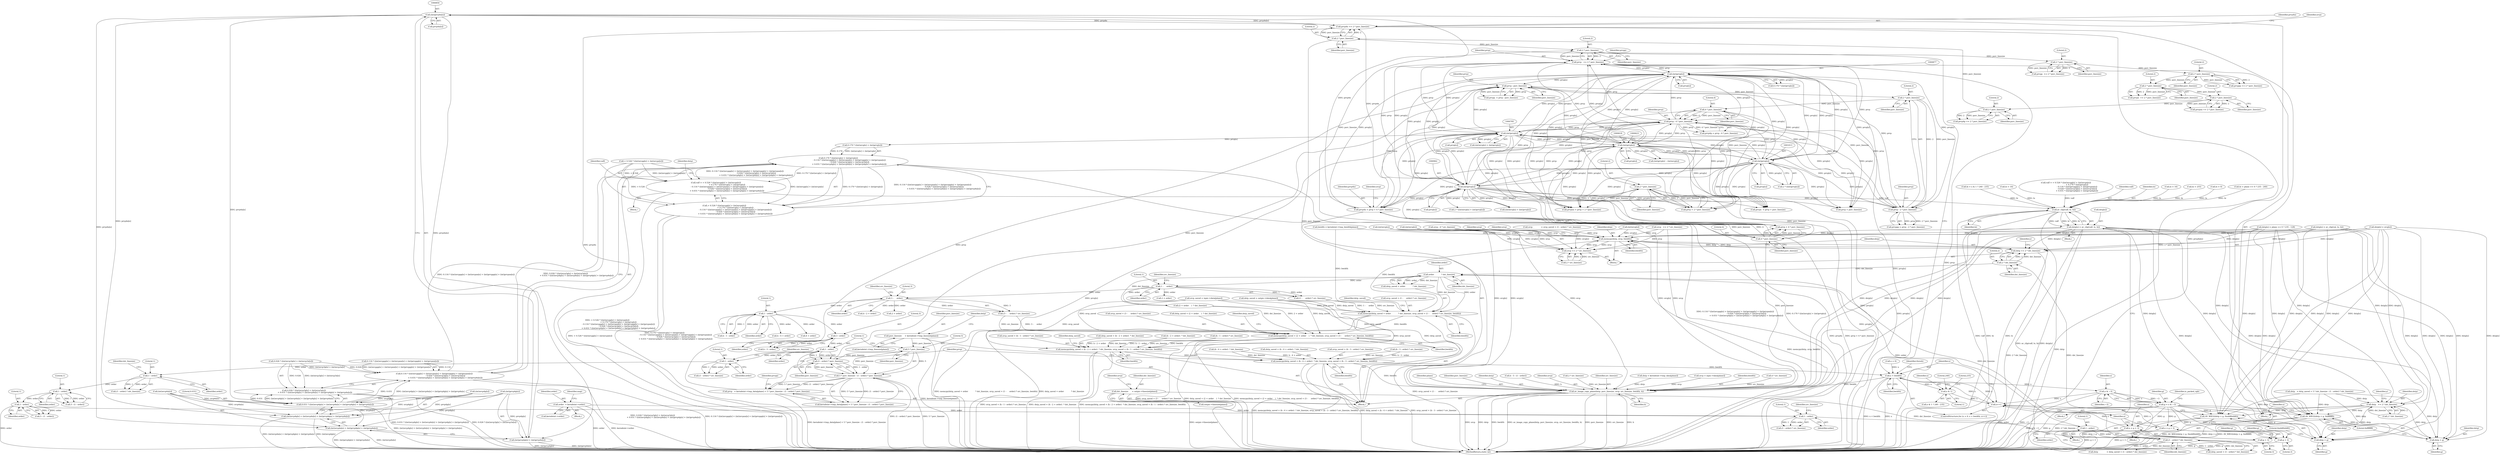 digraph "0_FFmpeg_e43a0a232dbf6d3c161823c2e07c52e76227a1bc_5@array" {
"1000849" [label="(Call,(int)prvp4n[x])"];
"1000488" [label="(Call,prvp4n = prvp + 4 * psrc_linesize)"];
"1000876" [label="(Call,(int)prvp[x])"];
"1001046" [label="(Call,prvp   += 2 * psrc_linesize)"];
"1001048" [label="(Call,2 * psrc_linesize)"];
"1001078" [label="(Call,2 * psrc_linesize)"];
"1001073" [label="(Call,2 * psrc_linesize)"];
"1001068" [label="(Call,2 * psrc_linesize)"];
"1001063" [label="(Call,2 * psrc_linesize)"];
"1001058" [label="(Call,2 * psrc_linesize)"];
"1001053" [label="(Call,2 * psrc_linesize)"];
"1000492" [label="(Call,4 * psrc_linesize)"];
"1000485" [label="(Call,2 * psrc_linesize)"];
"1000473" [label="(Call,4 * psrc_linesize)"];
"1000466" [label="(Call,2 * psrc_linesize)"];
"1000459" [label="(Call,prvp - psrc_linesize)"];
"1000784" [label="(Call,(int)prvp[x])"];
"1000617" [label="(Call,(int)prvp[x])"];
"1001012" [label="(Call,(int)prvp[x])"];
"1000961" [label="(Call,(int)prvp[x])"];
"1000471" [label="(Call,prvp - 4 * psrc_linesize)"];
"1000464" [label="(Call,prvp - 2 * psrc_linesize)"];
"1000440" [label="(Call,prvp   = kerndeint->tmp_data[plane] + 5 * psrc_linesize - (1 - order) * psrc_linesize)"];
"1000448" [label="(Call,5 * psrc_linesize - (1 - order) * psrc_linesize)"];
"1000449" [label="(Call,5 * psrc_linesize)"];
"1000304" [label="(Call,psrc_linesize     = kerndeint->tmp_linesize[plane])"];
"1000452" [label="(Call,(1 - order) * psrc_linesize)"];
"1000453" [label="(Call,1 - order)"];
"1000435" [label="(Call,3 - order)"];
"1000415" [label="(Call,1 - order)"];
"1000395" [label="(Call,3 -     order)"];
"1000379" [label="(Call,1 -     order)"];
"1000373" [label="(Call,order            * dst_linesize)"];
"1000341" [label="(Call,1 - order)"];
"1000332" [label="(Call,1 - order)"];
"1000186" [label="(Call,order  = kerndeint->order)"];
"1000587" [label="(Call,1 - order)"];
"1000578" [label="(Call,1 - order)"];
"1000569" [label="(Call,1 - order)"];
"1000504" [label="(Call,1 - order)"];
"1000367" [label="(Call,2 * dst_linesize)"];
"1000340" [label="(Call,(1 - order) * dst_linesize)"];
"1000320" [label="(Call,dst_linesize      = outpic->linesize[plane])"];
"1001076" [label="(Call,prvp4n += 2 * psrc_linesize)"];
"1000849" [label="(Call,(int)prvp4n[x])"];
"1000829" [label="(Call,0.031 * ((int)srcp4p[x] + (int)srcp4n[x] + (int)prvp4p[x] + (int)prvp4n[x]))"];
"1000789" [label="(Call,0.116 * ((int)srcppp[x] + (int)srcpnn[x] + (int)prvppp[x] + (int)prvpnn[x])\n                                    - 0.026 * ((int)srcp3p[x] + (int)srcp3n[x])\n                                    + 0.031 * ((int)srcp4p[x] + (int)srcp4n[x] + (int)prvp4p[x] + (int)prvp4n[x]))"];
"1000775" [label="(Call,0.170 * ((int)srcp[x] + (int)prvp[x])\n                                    - 0.116 * ((int)srcppp[x] + (int)srcpnn[x] + (int)prvppp[x] + (int)prvpnn[x])\n                                    - 0.026 * ((int)srcp3p[x] + (int)srcp3n[x])\n                                    + 0.031 * ((int)srcp4p[x] + (int)srcp4n[x] + (int)prvp4p[x] + (int)prvp4n[x]))"];
"1000758" [label="(Call,valf = + 0.526 * ((int)srcpp[x] + (int)srcpn[x])\n                                    + 0.170 * ((int)srcp[x] + (int)prvp[x])\n                                    - 0.116 * ((int)srcppp[x] + (int)srcpnn[x] + (int)prvppp[x] + (int)prvpnn[x])\n                                    - 0.026 * ((int)srcp3p[x] + (int)srcp3n[x])\n                                    + 0.031 * ((int)srcp4p[x] + (int)srcp4n[x] + (int)prvp4p[x] + (int)prvp4n[x]))"];
"1000926" [label="(Call,av_clip(valf, lo, hi))"];
"1000922" [label="(Call,dstp[x] = av_clip(valf, lo, hi))"];
"1000356" [label="(Call,memcpy(dstp, srcp, bwidth))"];
"1000360" [label="(Call,srcp += 2 * src_linesize)"];
"1000365" [label="(Call,dstp += 2 * dst_linesize)"];
"1000370" [label="(Call,memcpy(dstp_saved + order            * dst_linesize, srcp_saved + (1 -     order) * src_linesize, bwidth))"];
"1000384" [label="(Call,memcpy(dstp_saved + (2 + order    )  * dst_linesize, srcp_saved + (3 -     order) * src_linesize, bwidth))"];
"1000400" [label="(Call,memcpy(dstp_saved + (h - 2 + order)  * dst_linesize, srcp_saved + (h - 1 - order) * src_linesize, bwidth))"];
"1000420" [label="(Call,memcpy(dstp_saved + (h - 4 + order)  * dst_linesize, srcp_saved + (h - 3 - order) * src_linesize, bwidth))"];
"1000598" [label="(Call,x < bwidth)"];
"1000601" [label="(Call,x++)"];
"1000663" [label="(Call,x & ~3)"];
"1000661" [label="(Call,g = x & ~3)"];
"1000669" [label="(Call,AV_WB32(dstp + g, 0xffffffff))"];
"1000670" [label="(Call,dstp + g)"];
"1000674" [label="(Call,x = g + 3)"];
"1000676" [label="(Call,g + 3)"];
"1000687" [label="(Call,AV_WB32(dstp + g, 0xeb80eb80))"];
"1000688" [label="(Call,dstp + g)"];
"1000692" [label="(Call,x = g + 3)"];
"1000694" [label="(Call,g + 3)"];
"1000731" [label="(Call,x & 1)"];
"1001145" [label="(Call,av_image_copy_plane(dstp, psrc_linesize, srcp, src_linesize, bwidth, h))"];
"1001126" [label="(Call,dstp   += 2 * dst_linesize)"];
"1000760" [label="(Call,+ 0.526 * ((int)srcpp[x] + (int)srcpn[x])\n                                    + 0.170 * ((int)srcp[x] + (int)prvp[x])\n                                    - 0.116 * ((int)srcppp[x] + (int)srcpnn[x] + (int)prvppp[x] + (int)prvpnn[x])\n                                    - 0.026 * ((int)srcp3p[x] + (int)srcp3n[x])\n                                    + 0.031 * ((int)srcp4p[x] + (int)srcp4n[x] + (int)prvp4p[x] + (int)prvp4n[x]))"];
"1000815" [label="(Call,0.026 * ((int)srcp3p[x] + (int)srcp3n[x])\n                                    + 0.031 * ((int)srcp4p[x] + (int)srcp4n[x] + (int)prvp4p[x] + (int)prvp4n[x]))"];
"1000831" [label="(Call,(int)srcp4p[x] + (int)srcp4n[x] + (int)prvp4p[x] + (int)prvp4n[x])"];
"1000837" [label="(Call,(int)srcp4n[x] + (int)prvp4p[x] + (int)prvp4n[x])"];
"1000843" [label="(Call,(int)prvp4p[x] + (int)prvp4n[x])"];
"1000572" [label="(Identifier,dst_linesize)"];
"1001047" [label="(Identifier,prvp)"];
"1000714" [label="(Call,hi = 255)"];
"1000385" [label="(Call,dstp_saved + (2 + order    )  * dst_linesize)"];
"1001065" [label="(Identifier,psrc_linesize)"];
"1000467" [label="(Literal,2)"];
"1000717" [label="(Call,lo = 0)"];
"1000486" [label="(Literal,2)"];
"1000784" [label="(Call,(int)prvp[x])"];
"1000464" [label="(Call,prvp - 2 * psrc_linesize)"];
"1000462" [label="(Call,prvppp = prvp - 2 * psrc_linesize)"];
"1000741" [label="(Call,hi = plane == 0 ? 235 : 240)"];
"1001159" [label="(MethodReturn,static int)"];
"1000186" [label="(Call,order  = kerndeint->order)"];
"1000362" [label="(Call,2 * src_linesize)"];
"1000422" [label="(Identifier,dstp_saved)"];
"1000386" [label="(Identifier,dstp_saved)"];
"1000487" [label="(Identifier,psrc_linesize)"];
"1000381" [label="(Identifier,order)"];
"1000380" [label="(Literal,1)"];
"1000373" [label="(Call,order            * dst_linesize)"];
"1000661" [label="(Call,g = x & ~3)"];
"1000671" [label="(Identifier,dstp)"];
"1000696" [label="(Literal,3)"];
"1000505" [label="(Literal,1)"];
"1001138" [label="(Call,dstp = kerndeint->tmp_data[plane])"];
"1000695" [label="(Identifier,g)"];
"1000688" [label="(Call,dstp + g)"];
"1001073" [label="(Call,2 * psrc_linesize)"];
"1000468" [label="(Identifier,psrc_linesize)"];
"1000357" [label="(Identifier,dstp)"];
"1001064" [label="(Literal,2)"];
"1000494" [label="(Identifier,psrc_linesize)"];
"1000290" [label="(Call,srcp_saved = inpic->data[plane])"];
"1000591" [label="(Identifier,y)"];
"1001069" [label="(Literal,2)"];
"1000460" [label="(Identifier,prvp)"];
"1000441" [label="(Identifier,prvp)"];
"1000404" [label="(Call,h - 2 + order)"];
"1001074" [label="(Literal,2)"];
"1000664" [label="(Identifier,x)"];
"1000402" [label="(Identifier,dstp_saved)"];
"1000410" [label="(Call,srcp_saved + (h - 1 - order) * src_linesize)"];
"1000461" [label="(Identifier,psrc_linesize)"];
"1000344" [label="(Identifier,dst_linesize)"];
"1000843" [label="(Call,(int)prvp4p[x] + (int)prvp4n[x])"];
"1000678" [label="(Literal,3)"];
"1000690" [label="(Identifier,g)"];
"1000732" [label="(Identifier,x)"];
"1000304" [label="(Call,psrc_linesize     = kerndeint->tmp_linesize[plane])"];
"1001078" [label="(Call,2 * psrc_linesize)"];
"1000587" [label="(Call,1 - order)"];
"1000454" [label="(Literal,1)"];
"1000426" [label="(Call,4 + order)"];
"1000578" [label="(Call,1 - order)"];
"1000956" [label="(Call,(int)srcp[x])"];
"1000306" [label="(Call,kerndeint->tmp_linesize[plane])"];
"1000585" [label="(Call,5 - (1 - order))"];
"1000571" [label="(Identifier,order)"];
"1001063" [label="(Call,2 * psrc_linesize)"];
"1001068" [label="(Call,2 * psrc_linesize)"];
"1001012" [label="(Call,(int)prvp[x])"];
"1000313" [label="(Call,dstp_saved = outpic->data[plane])"];
"1000669" [label="(Call,AV_WB32(dstp + g, 0xffffffff))"];
"1000356" [label="(Call,memcpy(dstp, srcp, bwidth))"];
"1000395" [label="(Call,3 -     order)"];
"1000328" [label="(Identifier,srcp)"];
"1000675" [label="(Identifier,x)"];
"1000379" [label="(Call,1 -     order)"];
"1001046" [label="(Call,prvp   += 2 * psrc_linesize)"];
"1000456" [label="(Identifier,psrc_linesize)"];
"1000924" [label="(Identifier,dstp)"];
"1001014" [label="(Call,prvp[x])"];
"1000568" [label="(Call,(1 - order) * dst_linesize)"];
"1000922" [label="(Call,dstp[x] = av_clip(valf, lo, hi))"];
"1000734" [label="(Literal,240)"];
"1000503" [label="(Call,(1 - order) * src_linesize)"];
"1001131" [label="(Call,srcp = inpic->data[plane])"];
"1000758" [label="(Call,valf = + 0.526 * ((int)srcpp[x] + (int)srcpn[x])\n                                    + 0.170 * ((int)srcp[x] + (int)prvp[x])\n                                    - 0.116 * ((int)srcppp[x] + (int)srcpnn[x] + (int)prvppp[x] + (int)prvpnn[x])\n                                    - 0.026 * ((int)srcp3p[x] + (int)srcp3n[x])\n                                    + 0.031 * ((int)srcp4p[x] + (int)srcp4n[x] + (int)prvp4p[x] + (int)prvp4n[x]))"];
"1000321" [label="(Identifier,dst_linesize)"];
"1000923" [label="(Call,dstp[x])"];
"1000929" [label="(Identifier,hi)"];
"1000617" [label="(Call,(int)prvp[x])"];
"1000595" [label="(Call,x = 0)"];
"1000401" [label="(Call,dstp_saved + (h - 2 + order)  * dst_linesize)"];
"1000593" [label="(Block,)"];
"1000473" [label="(Call,4 * psrc_linesize)"];
"1000334" [label="(Identifier,order)"];
"1000335" [label="(Identifier,src_linesize)"];
"1000367" [label="(Call,2 * dst_linesize)"];
"1001081" [label="(Call,srcp   += 2 * src_linesize)"];
"1000398" [label="(Identifier,src_linesize)"];
"1000371" [label="(Call,dstp_saved + order            * dst_linesize)"];
"1000496" [label="(Identifier,srcp)"];
"1000483" [label="(Call,prvp + 2 * psrc_linesize)"];
"1000331" [label="(Call,(1 - order) * src_linesize)"];
"1000760" [label="(Call,+ 0.526 * ((int)srcpp[x] + (int)srcpn[x])\n                                    + 0.170 * ((int)srcp[x] + (int)prvp[x])\n                                    - 0.116 * ((int)srcppp[x] + (int)srcpnn[x] + (int)prvppp[x] + (int)prvpnn[x])\n                                    - 0.026 * ((int)srcp3p[x] + (int)srcp3n[x])\n                                    + 0.031 * ((int)srcp4p[x] + (int)srcp4n[x] + (int)prvp4p[x] + (int)prvp4n[x]))"];
"1000458" [label="(Identifier,prvpp)"];
"1001151" [label="(Identifier,h)"];
"1000837" [label="(Call,(int)srcp4n[x] + (int)prvp4p[x] + (int)prvp4n[x])"];
"1001060" [label="(Identifier,psrc_linesize)"];
"1000453" [label="(Call,1 - order)"];
"1000340" [label="(Call,(1 - order) * dst_linesize)"];
"1000120" [label="(Block,)"];
"1000432" [label="(Call,(h - 3 - order) * src_linesize)"];
"1000406" [label="(Call,2 + order)"];
"1000457" [label="(Call,prvpp  = prvp - psrc_linesize)"];
"1000672" [label="(Identifier,g)"];
"1000816" [label="(Call,0.026 * ((int)srcp3p[x] + (int)srcp3n[x]))"];
"1001052" [label="(Identifier,prvpp)"];
"1000492" [label="(Call,4 * psrc_linesize)"];
"1000876" [label="(Call,(int)prvp[x])"];
"1000264" [label="(Block,)"];
"1000488" [label="(Call,prvp4n = prvp + 4 * psrc_linesize)"];
"1001049" [label="(Literal,2)"];
"1000452" [label="(Call,(1 - order) * psrc_linesize)"];
"1000955" [label="(Call,(int)srcp[x] + (int)prvp[x])"];
"1000375" [label="(Identifier,dst_linesize)"];
"1000341" [label="(Call,1 - order)"];
"1001150" [label="(Identifier,bwidth)"];
"1000557" [label="(Call,4 * src_linesize)"];
"1000489" [label="(Identifier,prvp4n)"];
"1001076" [label="(Call,prvp4n += 2 * psrc_linesize)"];
"1000433" [label="(Call,h - 3 - order)"];
"1000588" [label="(Literal,1)"];
"1001051" [label="(Call,prvpp  += 2 * psrc_linesize)"];
"1000423" [label="(Call,(h - 4 + order)  * dst_linesize)"];
"1000451" [label="(Identifier,psrc_linesize)"];
"1001066" [label="(Call,prvpnn += 2 * psrc_linesize)"];
"1000400" [label="(Call,memcpy(dstp_saved + (h - 2 + order)  * dst_linesize, srcp_saved + (h - 1 - order) * src_linesize, bwidth))"];
"1001079" [label="(Literal,2)"];
"1000619" [label="(Call,prvp[x])"];
"1000383" [label="(Identifier,bwidth)"];
"1000365" [label="(Call,dstp += 2 * dst_linesize)"];
"1000786" [label="(Call,prvp[x])"];
"1000263" [label="(Identifier,plane)"];
"1000343" [label="(Identifier,order)"];
"1000778" [label="(Call,(int)srcp[x] + (int)prvp[x])"];
"1000361" [label="(Identifier,srcp)"];
"1000830" [label="(Literal,0.031)"];
"1000731" [label="(Call,x & 1)"];
"1000607" [label="(Identifier,thresh)"];
"1000670" [label="(Call,dstp + g)"];
"1000378" [label="(Call,(1 -     order) * src_linesize)"];
"1000728" [label="(Call,hi = x & 1 ? 240 : 235)"];
"1000926" [label="(Call,av_clip(valf, lo, hi))"];
"1000789" [label="(Call,0.116 * ((int)srcppp[x] + (int)srcpnn[x] + (int)prvppp[x] + (int)prvpnn[x])\n                                    - 0.026 * ((int)srcp3p[x] + (int)srcp3n[x])\n                                    + 0.031 * ((int)srcp4p[x] + (int)srcp4n[x] + (int)prvp4p[x] + (int)prvp4n[x]))"];
"1000849" [label="(Call,(int)prvp4n[x])"];
"1000677" [label="(Identifier,g)"];
"1000436" [label="(Literal,3)"];
"1000387" [label="(Call,(2 + order    )  * dst_linesize)"];
"1000779" [label="(Call,(int)srcp[x])"];
"1000370" [label="(Call,memcpy(dstp_saved + order            * dst_linesize, srcp_saved + (1 -     order) * src_linesize, bwidth))"];
"1001080" [label="(Identifier,psrc_linesize)"];
"1000874" [label="(Call,0.170 * ((int)prvp[x]))"];
"1000961" [label="(Call,(int)prvp[x])"];
"1000437" [label="(Identifier,order)"];
"1000490" [label="(Call,prvp + 4 * psrc_linesize)"];
"1000475" [label="(Identifier,psrc_linesize)"];
"1000281" [label="(Call,bwidth = kerndeint->tmp_bwidth[plane])"];
"1000749" [label="(Call,lo = 16)"];
"1000730" [label="(Call,x & 1 ? 240 : 235)"];
"1001147" [label="(Identifier,psrc_linesize)"];
"1000602" [label="(Identifier,x)"];
"1000622" [label="(Call,(int)srcp[x])"];
"1000366" [label="(Identifier,dstp)"];
"1000360" [label="(Call,srcp += 2 * src_linesize)"];
"1000448" [label="(Call,5 * psrc_linesize - (1 - order) * psrc_linesize)"];
"1000600" [label="(Identifier,bwidth)"];
"1000761" [label="(Call,+ 0.526 * ((int)srcpp[x] + (int)srcpn[x]))"];
"1000485" [label="(Call,2 * psrc_linesize)"];
"1000856" [label="(Call,valf = + 0.526 * ((int)srcpp[x] + (int)srcpn[x])\n                                    + 0.170 * ((int)prvp[x])\n                                    - 0.116 * ((int)prvppp[x] + (int)prvpnn[x])\n                                    - 0.026 * ((int)srcp3p[x] + (int)srcp3n[x])\n                                    + 0.031 * ((int)prvp4p[x] + (int)prvp4p[x]))"];
"1001050" [label="(Identifier,psrc_linesize)"];
"1000963" [label="(Call,prvp[x])"];
"1000305" [label="(Identifier,psrc_linesize)"];
"1000529" [label="(Call,srcp - 4 * src_linesize)"];
"1000733" [label="(Literal,1)"];
"1000474" [label="(Literal,4)"];
"1001055" [label="(Identifier,psrc_linesize)"];
"1000359" [label="(Identifier,bwidth)"];
"1001146" [label="(Identifier,dstp)"];
"1001058" [label="(Call,2 * psrc_linesize)"];
"1000829" [label="(Call,0.031 * ((int)srcp4p[x] + (int)srcp4n[x] + (int)prvp4p[x] + (int)prvp4n[x]))"];
"1000465" [label="(Identifier,prvp)"];
"1000449" [label="(Call,5 * psrc_linesize)"];
"1001075" [label="(Identifier,psrc_linesize)"];
"1000320" [label="(Call,dst_linesize      = outpic->linesize[plane])"];
"1000376" [label="(Call,srcp_saved + (1 -     order) * src_linesize)"];
"1000776" [label="(Call,0.170 * ((int)srcp[x] + (int)prvp[x]))"];
"1000560" [label="(Call,dstp   = dstp_saved + 5 * dst_linesize - (1 - order) * dst_linesize)"];
"1000699" [label="(Call,dstp[x] = plane == 0 ? 235 : 128)"];
"1000421" [label="(Call,dstp_saved + (h - 4 + order)  * dst_linesize)"];
"1000476" [label="(Call,prvpn  = prvp + psrc_linesize)"];
"1001128" [label="(Call,2 * dst_linesize)"];
"1001056" [label="(Call,prvppp += 2 * psrc_linesize)"];
"1000692" [label="(Call,x = g + 3)"];
"1001048" [label="(Call,2 * psrc_linesize)"];
"1001077" [label="(Identifier,prvp4n)"];
"1000665" [label="(Identifier,~3)"];
"1000338" [label="(Call,dstp_saved + (1 - order) * dst_linesize)"];
"1000507" [label="(Identifier,src_linesize)"];
"1000757" [label="(Block,)"];
"1000358" [label="(Identifier,srcp)"];
"1000368" [label="(Literal,2)"];
"1000689" [label="(Identifier,dstp)"];
"1001054" [label="(Literal,2)"];
"1000815" [label="(Call,0.026 * ((int)srcp3p[x] + (int)srcp3n[x])\n                                    + 0.031 * ((int)srcp4p[x] + (int)srcp4n[x] + (int)prvp4p[x] + (int)prvp4n[x]))"];
"1000420" [label="(Call,memcpy(dstp_saved + (h - 4 + order)  * dst_linesize, srcp_saved + (h - 3 - order) * src_linesize, bwidth))"];
"1000417" [label="(Identifier,order)"];
"1000583" [label="(Call,h - 5 - (1 - order))"];
"1000838" [label="(Call,(int)srcp4n[x])"];
"1000336" [label="(Call,dstp              = dstp_saved + (1 - order) * dst_linesize)"];
"1000394" [label="(Call,(3 -     order) * src_linesize)"];
"1000601" [label="(Call,x++)"];
"1000663" [label="(Call,x & ~3)"];
"1000662" [label="(Identifier,g)"];
"1000686" [label="(Block,)"];
"1000403" [label="(Call,(h - 2 + order)  * dst_linesize)"];
"1001053" [label="(Call,2 * psrc_linesize)"];
"1001148" [label="(Identifier,srcp)"];
"1000579" [label="(Literal,1)"];
"1000342" [label="(Literal,1)"];
"1000759" [label="(Identifier,valf)"];
"1000384" [label="(Call,memcpy(dstp_saved + (2 + order    )  * dst_linesize, srcp_saved + (3 -     order) * src_linesize, bwidth))"];
"1000569" [label="(Call,1 - order)"];
"1001061" [label="(Call,prvpn  += 2 * psrc_linesize)"];
"1000369" [label="(Identifier,dst_linesize)"];
"1000392" [label="(Call,srcp_saved + (3 -     order) * src_linesize)"];
"1000481" [label="(Call,prvpnn = prvp + 2 * psrc_linesize)"];
"1001126" [label="(Call,dstp   += 2 * dst_linesize)"];
"1000327" [label="(Call,srcp              = srcp_saved + (1 - order) * src_linesize)"];
"1000439" [label="(Identifier,bwidth)"];
"1000674" [label="(Call,x = g + 3)"];
"1000388" [label="(Call,2 + order)"];
"1000188" [label="(Call,kerndeint->order)"];
"1000382" [label="(Identifier,src_linesize)"];
"1000667" [label="(Identifier,is_packed_rgb)"];
"1000413" [label="(Call,h - 1 - order)"];
"1000691" [label="(Literal,0xeb80eb80)"];
"1000355" [label="(Block,)"];
"1000374" [label="(Identifier,order)"];
"1001059" [label="(Literal,2)"];
"1000693" [label="(Identifier,x)"];
"1000570" [label="(Literal,1)"];
"1000424" [label="(Call,h - 4 + order)"];
"1000576" [label="(Call,5 - (1 - order))"];
"1001127" [label="(Identifier,dstp)"];
"1000478" [label="(Call,prvp + psrc_linesize)"];
"1000416" [label="(Literal,1)"];
"1000332" [label="(Call,1 - order)"];
"1001071" [label="(Call,prvp4p += 2 * psrc_linesize)"];
"1000660" [label="(Block,)"];
"1000775" [label="(Call,0.170 * ((int)srcp[x] + (int)prvp[x])\n                                    - 0.116 * ((int)srcppp[x] + (int)srcpnn[x] + (int)prvppp[x] + (int)prvpnn[x])\n                                    - 0.026 * ((int)srcp3p[x] + (int)srcp3n[x])\n                                    + 0.031 * ((int)srcp4p[x] + (int)srcp4n[x] + (int)prvp4p[x] + (int)prvp4n[x]))"];
"1000851" [label="(Call,prvp4n[x])"];
"1000694" [label="(Call,g + 3)"];
"1000466" [label="(Call,2 * psrc_linesize)"];
"1000504" [label="(Call,1 - order)"];
"1000471" [label="(Call,prvp - 4 * psrc_linesize)"];
"1000353" [label="(Identifier,y)"];
"1000616" [label="(Call,(int)prvp[x]  - (int)srcp[x])"];
"1001029" [label="(Call,dstp[x] = av_clip(val, lo, hi))"];
"1000589" [label="(Identifier,order)"];
"1000754" [label="(Block,)"];
"1000599" [label="(Identifier,x)"];
"1001145" [label="(Call,av_image_copy_plane(dstp, psrc_linesize, srcp, src_linesize, bwidth, h))"];
"1000735" [label="(Literal,235)"];
"1000312" [label="(Identifier,dstp)"];
"1000419" [label="(Identifier,bwidth)"];
"1000953" [label="(Call,2 * ((int)srcp[x] + (int)prvp[x]))"];
"1000396" [label="(Literal,3)"];
"1000472" [label="(Identifier,prvp)"];
"1000878" [label="(Call,prvp[x])"];
"1001039" [label="(Call,dstp[x] = srcp[x])"];
"1000187" [label="(Identifier,order)"];
"1000927" [label="(Identifier,valf)"];
"1000506" [label="(Identifier,order)"];
"1001123" [label="(Call,2 * src_linesize)"];
"1000322" [label="(Call,outpic->linesize[plane])"];
"1000397" [label="(Identifier,order)"];
"1000580" [label="(Identifier,order)"];
"1000790" [label="(Call,0.116 * ((int)srcppp[x] + (int)srcpnn[x] + (int)prvppp[x] + (int)prvpnn[x]))"];
"1000676" [label="(Call,g + 3)"];
"1000831" [label="(Call,(int)srcp4p[x] + (int)srcp4n[x] + (int)prvp4p[x] + (int)prvp4n[x])"];
"1000493" [label="(Literal,4)"];
"1001082" [label="(Identifier,srcp)"];
"1000399" [label="(Identifier,bwidth)"];
"1000450" [label="(Literal,5)"];
"1000430" [label="(Call,srcp_saved + (h - 3 - order) * src_linesize)"];
"1000928" [label="(Identifier,lo)"];
"1000598" [label="(Call,x < bwidth)"];
"1000412" [label="(Call,(h - 1 - order) * src_linesize)"];
"1000440" [label="(Call,prvp   = kerndeint->tmp_data[plane] + 5 * psrc_linesize - (1 - order) * psrc_linesize)"];
"1001010" [label="(Call,2 * ((int)prvp[x]))"];
"1000469" [label="(Call,prvp4p = prvp - 4 * psrc_linesize)"];
"1000455" [label="(Identifier,order)"];
"1000333" [label="(Literal,1)"];
"1000832" [label="(Call,(int)srcp4p[x])"];
"1000736" [label="(Call,lo = 16)"];
"1000459" [label="(Call,prvp - psrc_linesize)"];
"1000415" [label="(Call,1 - order)"];
"1000442" [label="(Call,kerndeint->tmp_data[plane] + 5 * psrc_linesize - (1 - order) * psrc_linesize)"];
"1000844" [label="(Call,(int)prvp4p[x])"];
"1000668" [label="(Block,)"];
"1000193" [label="(Identifier,map)"];
"1000673" [label="(Literal,0xffffffff)"];
"1000435" [label="(Call,3 - order)"];
"1001070" [label="(Identifier,psrc_linesize)"];
"1001149" [label="(Identifier,src_linesize)"];
"1000687" [label="(Call,AV_WB32(dstp + g, 0xeb80eb80))"];
"1000594" [label="(ControlStructure,for (x = 0; x < bwidth; x++))"];
"1000849" -> "1000843"  [label="AST: "];
"1000849" -> "1000851"  [label="CFG: "];
"1000850" -> "1000849"  [label="AST: "];
"1000851" -> "1000849"  [label="AST: "];
"1000843" -> "1000849"  [label="CFG: "];
"1000849" -> "1001159"  [label="DDG: prvp4n[x]"];
"1000849" -> "1000829"  [label="DDG: prvp4n[x]"];
"1000849" -> "1000831"  [label="DDG: prvp4n[x]"];
"1000849" -> "1000837"  [label="DDG: prvp4n[x]"];
"1000849" -> "1000843"  [label="DDG: prvp4n[x]"];
"1000488" -> "1000849"  [label="DDG: prvp4n"];
"1001076" -> "1000849"  [label="DDG: prvp4n"];
"1000849" -> "1001076"  [label="DDG: prvp4n[x]"];
"1000488" -> "1000264"  [label="AST: "];
"1000488" -> "1000490"  [label="CFG: "];
"1000489" -> "1000488"  [label="AST: "];
"1000490" -> "1000488"  [label="AST: "];
"1000496" -> "1000488"  [label="CFG: "];
"1000488" -> "1001159"  [label="DDG: prvp4n"];
"1000488" -> "1001159"  [label="DDG: prvp + 4 * psrc_linesize"];
"1000876" -> "1000488"  [label="DDG: prvp[x]"];
"1000784" -> "1000488"  [label="DDG: prvp[x]"];
"1000617" -> "1000488"  [label="DDG: prvp[x]"];
"1001012" -> "1000488"  [label="DDG: prvp[x]"];
"1000961" -> "1000488"  [label="DDG: prvp[x]"];
"1000471" -> "1000488"  [label="DDG: prvp"];
"1000492" -> "1000488"  [label="DDG: 4"];
"1000492" -> "1000488"  [label="DDG: psrc_linesize"];
"1000488" -> "1001076"  [label="DDG: prvp4n"];
"1000876" -> "1000874"  [label="AST: "];
"1000876" -> "1000878"  [label="CFG: "];
"1000877" -> "1000876"  [label="AST: "];
"1000878" -> "1000876"  [label="AST: "];
"1000874" -> "1000876"  [label="CFG: "];
"1000876" -> "1001159"  [label="DDG: prvp[x]"];
"1000876" -> "1000459"  [label="DDG: prvp[x]"];
"1000876" -> "1000464"  [label="DDG: prvp[x]"];
"1000876" -> "1000471"  [label="DDG: prvp[x]"];
"1000876" -> "1000476"  [label="DDG: prvp[x]"];
"1000876" -> "1000478"  [label="DDG: prvp[x]"];
"1000876" -> "1000481"  [label="DDG: prvp[x]"];
"1000876" -> "1000483"  [label="DDG: prvp[x]"];
"1000876" -> "1000490"  [label="DDG: prvp[x]"];
"1000876" -> "1000617"  [label="DDG: prvp[x]"];
"1000876" -> "1000784"  [label="DDG: prvp[x]"];
"1000876" -> "1000874"  [label="DDG: prvp[x]"];
"1001046" -> "1000876"  [label="DDG: prvp"];
"1000784" -> "1000876"  [label="DDG: prvp[x]"];
"1000617" -> "1000876"  [label="DDG: prvp[x]"];
"1001012" -> "1000876"  [label="DDG: prvp[x]"];
"1000961" -> "1000876"  [label="DDG: prvp[x]"];
"1000471" -> "1000876"  [label="DDG: prvp"];
"1000876" -> "1000961"  [label="DDG: prvp[x]"];
"1000876" -> "1001012"  [label="DDG: prvp[x]"];
"1000876" -> "1001046"  [label="DDG: prvp[x]"];
"1001046" -> "1000593"  [label="AST: "];
"1001046" -> "1001048"  [label="CFG: "];
"1001047" -> "1001046"  [label="AST: "];
"1001048" -> "1001046"  [label="AST: "];
"1001052" -> "1001046"  [label="CFG: "];
"1001046" -> "1001159"  [label="DDG: prvp"];
"1001046" -> "1000617"  [label="DDG: prvp"];
"1001046" -> "1000784"  [label="DDG: prvp"];
"1001046" -> "1000961"  [label="DDG: prvp"];
"1001046" -> "1001012"  [label="DDG: prvp"];
"1001048" -> "1001046"  [label="DDG: 2"];
"1001048" -> "1001046"  [label="DDG: psrc_linesize"];
"1000784" -> "1001046"  [label="DDG: prvp[x]"];
"1000617" -> "1001046"  [label="DDG: prvp[x]"];
"1001012" -> "1001046"  [label="DDG: prvp[x]"];
"1000961" -> "1001046"  [label="DDG: prvp[x]"];
"1000471" -> "1001046"  [label="DDG: prvp"];
"1001048" -> "1001050"  [label="CFG: "];
"1001049" -> "1001048"  [label="AST: "];
"1001050" -> "1001048"  [label="AST: "];
"1001078" -> "1001048"  [label="DDG: psrc_linesize"];
"1000492" -> "1001048"  [label="DDG: psrc_linesize"];
"1001048" -> "1001053"  [label="DDG: psrc_linesize"];
"1001078" -> "1001076"  [label="AST: "];
"1001078" -> "1001080"  [label="CFG: "];
"1001079" -> "1001078"  [label="AST: "];
"1001080" -> "1001078"  [label="AST: "];
"1001076" -> "1001078"  [label="CFG: "];
"1001078" -> "1001076"  [label="DDG: 2"];
"1001078" -> "1001076"  [label="DDG: psrc_linesize"];
"1001073" -> "1001078"  [label="DDG: psrc_linesize"];
"1001078" -> "1001145"  [label="DDG: psrc_linesize"];
"1001073" -> "1001071"  [label="AST: "];
"1001073" -> "1001075"  [label="CFG: "];
"1001074" -> "1001073"  [label="AST: "];
"1001075" -> "1001073"  [label="AST: "];
"1001071" -> "1001073"  [label="CFG: "];
"1001073" -> "1001071"  [label="DDG: 2"];
"1001073" -> "1001071"  [label="DDG: psrc_linesize"];
"1001068" -> "1001073"  [label="DDG: psrc_linesize"];
"1001068" -> "1001066"  [label="AST: "];
"1001068" -> "1001070"  [label="CFG: "];
"1001069" -> "1001068"  [label="AST: "];
"1001070" -> "1001068"  [label="AST: "];
"1001066" -> "1001068"  [label="CFG: "];
"1001068" -> "1001066"  [label="DDG: 2"];
"1001068" -> "1001066"  [label="DDG: psrc_linesize"];
"1001063" -> "1001068"  [label="DDG: psrc_linesize"];
"1001063" -> "1001061"  [label="AST: "];
"1001063" -> "1001065"  [label="CFG: "];
"1001064" -> "1001063"  [label="AST: "];
"1001065" -> "1001063"  [label="AST: "];
"1001061" -> "1001063"  [label="CFG: "];
"1001063" -> "1001061"  [label="DDG: 2"];
"1001063" -> "1001061"  [label="DDG: psrc_linesize"];
"1001058" -> "1001063"  [label="DDG: psrc_linesize"];
"1001058" -> "1001056"  [label="AST: "];
"1001058" -> "1001060"  [label="CFG: "];
"1001059" -> "1001058"  [label="AST: "];
"1001060" -> "1001058"  [label="AST: "];
"1001056" -> "1001058"  [label="CFG: "];
"1001058" -> "1001056"  [label="DDG: 2"];
"1001058" -> "1001056"  [label="DDG: psrc_linesize"];
"1001053" -> "1001058"  [label="DDG: psrc_linesize"];
"1001053" -> "1001051"  [label="AST: "];
"1001053" -> "1001055"  [label="CFG: "];
"1001054" -> "1001053"  [label="AST: "];
"1001055" -> "1001053"  [label="AST: "];
"1001051" -> "1001053"  [label="CFG: "];
"1001053" -> "1001051"  [label="DDG: 2"];
"1001053" -> "1001051"  [label="DDG: psrc_linesize"];
"1000492" -> "1000490"  [label="AST: "];
"1000492" -> "1000494"  [label="CFG: "];
"1000493" -> "1000492"  [label="AST: "];
"1000494" -> "1000492"  [label="AST: "];
"1000490" -> "1000492"  [label="CFG: "];
"1000492" -> "1000490"  [label="DDG: 4"];
"1000492" -> "1000490"  [label="DDG: psrc_linesize"];
"1000485" -> "1000492"  [label="DDG: psrc_linesize"];
"1000492" -> "1001145"  [label="DDG: psrc_linesize"];
"1000485" -> "1000483"  [label="AST: "];
"1000485" -> "1000487"  [label="CFG: "];
"1000486" -> "1000485"  [label="AST: "];
"1000487" -> "1000485"  [label="AST: "];
"1000483" -> "1000485"  [label="CFG: "];
"1000485" -> "1000481"  [label="DDG: 2"];
"1000485" -> "1000481"  [label="DDG: psrc_linesize"];
"1000485" -> "1000483"  [label="DDG: 2"];
"1000485" -> "1000483"  [label="DDG: psrc_linesize"];
"1000473" -> "1000485"  [label="DDG: psrc_linesize"];
"1000473" -> "1000471"  [label="AST: "];
"1000473" -> "1000475"  [label="CFG: "];
"1000474" -> "1000473"  [label="AST: "];
"1000475" -> "1000473"  [label="AST: "];
"1000471" -> "1000473"  [label="CFG: "];
"1000473" -> "1000471"  [label="DDG: 4"];
"1000473" -> "1000471"  [label="DDG: psrc_linesize"];
"1000466" -> "1000473"  [label="DDG: psrc_linesize"];
"1000473" -> "1000476"  [label="DDG: psrc_linesize"];
"1000473" -> "1000478"  [label="DDG: psrc_linesize"];
"1000466" -> "1000464"  [label="AST: "];
"1000466" -> "1000468"  [label="CFG: "];
"1000467" -> "1000466"  [label="AST: "];
"1000468" -> "1000466"  [label="AST: "];
"1000464" -> "1000466"  [label="CFG: "];
"1000466" -> "1000464"  [label="DDG: 2"];
"1000466" -> "1000464"  [label="DDG: psrc_linesize"];
"1000459" -> "1000466"  [label="DDG: psrc_linesize"];
"1000459" -> "1000457"  [label="AST: "];
"1000459" -> "1000461"  [label="CFG: "];
"1000460" -> "1000459"  [label="AST: "];
"1000461" -> "1000459"  [label="AST: "];
"1000457" -> "1000459"  [label="CFG: "];
"1000459" -> "1000457"  [label="DDG: prvp"];
"1000459" -> "1000457"  [label="DDG: psrc_linesize"];
"1000784" -> "1000459"  [label="DDG: prvp[x]"];
"1000617" -> "1000459"  [label="DDG: prvp[x]"];
"1001012" -> "1000459"  [label="DDG: prvp[x]"];
"1000440" -> "1000459"  [label="DDG: prvp"];
"1000961" -> "1000459"  [label="DDG: prvp[x]"];
"1000452" -> "1000459"  [label="DDG: psrc_linesize"];
"1000459" -> "1000464"  [label="DDG: prvp"];
"1000784" -> "1000778"  [label="AST: "];
"1000784" -> "1000786"  [label="CFG: "];
"1000785" -> "1000784"  [label="AST: "];
"1000786" -> "1000784"  [label="AST: "];
"1000778" -> "1000784"  [label="CFG: "];
"1000784" -> "1001159"  [label="DDG: prvp[x]"];
"1000784" -> "1000464"  [label="DDG: prvp[x]"];
"1000784" -> "1000471"  [label="DDG: prvp[x]"];
"1000784" -> "1000476"  [label="DDG: prvp[x]"];
"1000784" -> "1000478"  [label="DDG: prvp[x]"];
"1000784" -> "1000481"  [label="DDG: prvp[x]"];
"1000784" -> "1000483"  [label="DDG: prvp[x]"];
"1000784" -> "1000490"  [label="DDG: prvp[x]"];
"1000784" -> "1000617"  [label="DDG: prvp[x]"];
"1000784" -> "1000776"  [label="DDG: prvp[x]"];
"1000784" -> "1000778"  [label="DDG: prvp[x]"];
"1000617" -> "1000784"  [label="DDG: prvp[x]"];
"1001012" -> "1000784"  [label="DDG: prvp[x]"];
"1000961" -> "1000784"  [label="DDG: prvp[x]"];
"1000471" -> "1000784"  [label="DDG: prvp"];
"1000784" -> "1000961"  [label="DDG: prvp[x]"];
"1000784" -> "1001012"  [label="DDG: prvp[x]"];
"1000617" -> "1000616"  [label="AST: "];
"1000617" -> "1000619"  [label="CFG: "];
"1000618" -> "1000617"  [label="AST: "];
"1000619" -> "1000617"  [label="AST: "];
"1000623" -> "1000617"  [label="CFG: "];
"1000617" -> "1001159"  [label="DDG: prvp[x]"];
"1000617" -> "1000464"  [label="DDG: prvp[x]"];
"1000617" -> "1000471"  [label="DDG: prvp[x]"];
"1000617" -> "1000476"  [label="DDG: prvp[x]"];
"1000617" -> "1000478"  [label="DDG: prvp[x]"];
"1000617" -> "1000481"  [label="DDG: prvp[x]"];
"1000617" -> "1000483"  [label="DDG: prvp[x]"];
"1000617" -> "1000490"  [label="DDG: prvp[x]"];
"1000617" -> "1000616"  [label="DDG: prvp[x]"];
"1001012" -> "1000617"  [label="DDG: prvp[x]"];
"1000961" -> "1000617"  [label="DDG: prvp[x]"];
"1000471" -> "1000617"  [label="DDG: prvp"];
"1000617" -> "1000961"  [label="DDG: prvp[x]"];
"1000617" -> "1001012"  [label="DDG: prvp[x]"];
"1001012" -> "1001010"  [label="AST: "];
"1001012" -> "1001014"  [label="CFG: "];
"1001013" -> "1001012"  [label="AST: "];
"1001014" -> "1001012"  [label="AST: "];
"1001010" -> "1001012"  [label="CFG: "];
"1001012" -> "1001159"  [label="DDG: prvp[x]"];
"1001012" -> "1000464"  [label="DDG: prvp[x]"];
"1001012" -> "1000471"  [label="DDG: prvp[x]"];
"1001012" -> "1000476"  [label="DDG: prvp[x]"];
"1001012" -> "1000478"  [label="DDG: prvp[x]"];
"1001012" -> "1000481"  [label="DDG: prvp[x]"];
"1001012" -> "1000483"  [label="DDG: prvp[x]"];
"1001012" -> "1000490"  [label="DDG: prvp[x]"];
"1001012" -> "1000961"  [label="DDG: prvp[x]"];
"1001012" -> "1001010"  [label="DDG: prvp[x]"];
"1000961" -> "1001012"  [label="DDG: prvp[x]"];
"1000471" -> "1001012"  [label="DDG: prvp"];
"1000961" -> "1000955"  [label="AST: "];
"1000961" -> "1000963"  [label="CFG: "];
"1000962" -> "1000961"  [label="AST: "];
"1000963" -> "1000961"  [label="AST: "];
"1000955" -> "1000961"  [label="CFG: "];
"1000961" -> "1001159"  [label="DDG: prvp[x]"];
"1000961" -> "1000464"  [label="DDG: prvp[x]"];
"1000961" -> "1000471"  [label="DDG: prvp[x]"];
"1000961" -> "1000476"  [label="DDG: prvp[x]"];
"1000961" -> "1000478"  [label="DDG: prvp[x]"];
"1000961" -> "1000481"  [label="DDG: prvp[x]"];
"1000961" -> "1000483"  [label="DDG: prvp[x]"];
"1000961" -> "1000490"  [label="DDG: prvp[x]"];
"1000961" -> "1000953"  [label="DDG: prvp[x]"];
"1000961" -> "1000955"  [label="DDG: prvp[x]"];
"1000471" -> "1000961"  [label="DDG: prvp"];
"1000471" -> "1000469"  [label="AST: "];
"1000472" -> "1000471"  [label="AST: "];
"1000469" -> "1000471"  [label="CFG: "];
"1000471" -> "1000469"  [label="DDG: prvp"];
"1000471" -> "1000469"  [label="DDG: 4 * psrc_linesize"];
"1000464" -> "1000471"  [label="DDG: prvp"];
"1000471" -> "1000476"  [label="DDG: prvp"];
"1000471" -> "1000478"  [label="DDG: prvp"];
"1000471" -> "1000481"  [label="DDG: prvp"];
"1000471" -> "1000483"  [label="DDG: prvp"];
"1000471" -> "1000490"  [label="DDG: prvp"];
"1000464" -> "1000462"  [label="AST: "];
"1000465" -> "1000464"  [label="AST: "];
"1000462" -> "1000464"  [label="CFG: "];
"1000464" -> "1000462"  [label="DDG: prvp"];
"1000464" -> "1000462"  [label="DDG: 2 * psrc_linesize"];
"1000440" -> "1000264"  [label="AST: "];
"1000440" -> "1000442"  [label="CFG: "];
"1000441" -> "1000440"  [label="AST: "];
"1000442" -> "1000440"  [label="AST: "];
"1000458" -> "1000440"  [label="CFG: "];
"1000440" -> "1001159"  [label="DDG: kerndeint->tmp_data[plane] + 5 * psrc_linesize - (1 - order) * psrc_linesize"];
"1000448" -> "1000440"  [label="DDG: 5 * psrc_linesize"];
"1000448" -> "1000440"  [label="DDG: (1 - order) * psrc_linesize"];
"1000448" -> "1000442"  [label="AST: "];
"1000448" -> "1000452"  [label="CFG: "];
"1000449" -> "1000448"  [label="AST: "];
"1000452" -> "1000448"  [label="AST: "];
"1000442" -> "1000448"  [label="CFG: "];
"1000448" -> "1001159"  [label="DDG: (1 - order) * psrc_linesize"];
"1000448" -> "1001159"  [label="DDG: 5 * psrc_linesize"];
"1000448" -> "1000442"  [label="DDG: 5 * psrc_linesize"];
"1000448" -> "1000442"  [label="DDG: (1 - order) * psrc_linesize"];
"1000449" -> "1000448"  [label="DDG: 5"];
"1000449" -> "1000448"  [label="DDG: psrc_linesize"];
"1000452" -> "1000448"  [label="DDG: 1 - order"];
"1000452" -> "1000448"  [label="DDG: psrc_linesize"];
"1000449" -> "1000451"  [label="CFG: "];
"1000450" -> "1000449"  [label="AST: "];
"1000451" -> "1000449"  [label="AST: "];
"1000454" -> "1000449"  [label="CFG: "];
"1000304" -> "1000449"  [label="DDG: psrc_linesize"];
"1000449" -> "1000452"  [label="DDG: psrc_linesize"];
"1000304" -> "1000264"  [label="AST: "];
"1000304" -> "1000306"  [label="CFG: "];
"1000305" -> "1000304"  [label="AST: "];
"1000306" -> "1000304"  [label="AST: "];
"1000312" -> "1000304"  [label="CFG: "];
"1000304" -> "1001159"  [label="DDG: kerndeint->tmp_linesize[plane]"];
"1000452" -> "1000456"  [label="CFG: "];
"1000453" -> "1000452"  [label="AST: "];
"1000456" -> "1000452"  [label="AST: "];
"1000453" -> "1000452"  [label="DDG: 1"];
"1000453" -> "1000452"  [label="DDG: order"];
"1000453" -> "1000455"  [label="CFG: "];
"1000454" -> "1000453"  [label="AST: "];
"1000455" -> "1000453"  [label="AST: "];
"1000456" -> "1000453"  [label="CFG: "];
"1000435" -> "1000453"  [label="DDG: order"];
"1000453" -> "1000504"  [label="DDG: order"];
"1000435" -> "1000433"  [label="AST: "];
"1000435" -> "1000437"  [label="CFG: "];
"1000436" -> "1000435"  [label="AST: "];
"1000437" -> "1000435"  [label="AST: "];
"1000433" -> "1000435"  [label="CFG: "];
"1000435" -> "1000433"  [label="DDG: 3"];
"1000435" -> "1000433"  [label="DDG: order"];
"1000415" -> "1000435"  [label="DDG: order"];
"1000415" -> "1000413"  [label="AST: "];
"1000415" -> "1000417"  [label="CFG: "];
"1000416" -> "1000415"  [label="AST: "];
"1000417" -> "1000415"  [label="AST: "];
"1000413" -> "1000415"  [label="CFG: "];
"1000415" -> "1000413"  [label="DDG: 1"];
"1000415" -> "1000413"  [label="DDG: order"];
"1000395" -> "1000415"  [label="DDG: order"];
"1000415" -> "1000424"  [label="DDG: order"];
"1000415" -> "1000426"  [label="DDG: order"];
"1000395" -> "1000394"  [label="AST: "];
"1000395" -> "1000397"  [label="CFG: "];
"1000396" -> "1000395"  [label="AST: "];
"1000397" -> "1000395"  [label="AST: "];
"1000398" -> "1000395"  [label="CFG: "];
"1000395" -> "1000394"  [label="DDG: 3"];
"1000395" -> "1000394"  [label="DDG: order"];
"1000379" -> "1000395"  [label="DDG: order"];
"1000395" -> "1000404"  [label="DDG: order"];
"1000395" -> "1000406"  [label="DDG: order"];
"1000379" -> "1000378"  [label="AST: "];
"1000379" -> "1000381"  [label="CFG: "];
"1000380" -> "1000379"  [label="AST: "];
"1000381" -> "1000379"  [label="AST: "];
"1000382" -> "1000379"  [label="CFG: "];
"1000379" -> "1000378"  [label="DDG: 1"];
"1000379" -> "1000378"  [label="DDG: order"];
"1000373" -> "1000379"  [label="DDG: order"];
"1000379" -> "1000387"  [label="DDG: order"];
"1000379" -> "1000388"  [label="DDG: order"];
"1000373" -> "1000371"  [label="AST: "];
"1000373" -> "1000375"  [label="CFG: "];
"1000374" -> "1000373"  [label="AST: "];
"1000375" -> "1000373"  [label="AST: "];
"1000371" -> "1000373"  [label="CFG: "];
"1000373" -> "1000370"  [label="DDG: order"];
"1000373" -> "1000370"  [label="DDG: dst_linesize"];
"1000373" -> "1000371"  [label="DDG: order"];
"1000373" -> "1000371"  [label="DDG: dst_linesize"];
"1000341" -> "1000373"  [label="DDG: order"];
"1000367" -> "1000373"  [label="DDG: dst_linesize"];
"1000340" -> "1000373"  [label="DDG: dst_linesize"];
"1000373" -> "1000387"  [label="DDG: dst_linesize"];
"1000341" -> "1000340"  [label="AST: "];
"1000341" -> "1000343"  [label="CFG: "];
"1000342" -> "1000341"  [label="AST: "];
"1000343" -> "1000341"  [label="AST: "];
"1000344" -> "1000341"  [label="CFG: "];
"1000341" -> "1000340"  [label="DDG: 1"];
"1000341" -> "1000340"  [label="DDG: order"];
"1000332" -> "1000341"  [label="DDG: order"];
"1000332" -> "1000331"  [label="AST: "];
"1000332" -> "1000334"  [label="CFG: "];
"1000333" -> "1000332"  [label="AST: "];
"1000334" -> "1000332"  [label="AST: "];
"1000335" -> "1000332"  [label="CFG: "];
"1000332" -> "1000331"  [label="DDG: 1"];
"1000332" -> "1000331"  [label="DDG: order"];
"1000186" -> "1000332"  [label="DDG: order"];
"1000587" -> "1000332"  [label="DDG: order"];
"1000186" -> "1000120"  [label="AST: "];
"1000186" -> "1000188"  [label="CFG: "];
"1000187" -> "1000186"  [label="AST: "];
"1000188" -> "1000186"  [label="AST: "];
"1000193" -> "1000186"  [label="CFG: "];
"1000186" -> "1001159"  [label="DDG: kerndeint->order"];
"1000186" -> "1001159"  [label="DDG: order"];
"1000587" -> "1000585"  [label="AST: "];
"1000587" -> "1000589"  [label="CFG: "];
"1000588" -> "1000587"  [label="AST: "];
"1000589" -> "1000587"  [label="AST: "];
"1000585" -> "1000587"  [label="CFG: "];
"1000587" -> "1001159"  [label="DDG: order"];
"1000587" -> "1000585"  [label="DDG: 1"];
"1000587" -> "1000585"  [label="DDG: order"];
"1000578" -> "1000587"  [label="DDG: order"];
"1000578" -> "1000576"  [label="AST: "];
"1000578" -> "1000580"  [label="CFG: "];
"1000579" -> "1000578"  [label="AST: "];
"1000580" -> "1000578"  [label="AST: "];
"1000576" -> "1000578"  [label="CFG: "];
"1000578" -> "1000576"  [label="DDG: 1"];
"1000578" -> "1000576"  [label="DDG: order"];
"1000569" -> "1000578"  [label="DDG: order"];
"1000569" -> "1000568"  [label="AST: "];
"1000569" -> "1000571"  [label="CFG: "];
"1000570" -> "1000569"  [label="AST: "];
"1000571" -> "1000569"  [label="AST: "];
"1000572" -> "1000569"  [label="CFG: "];
"1000569" -> "1000568"  [label="DDG: 1"];
"1000569" -> "1000568"  [label="DDG: order"];
"1000504" -> "1000569"  [label="DDG: order"];
"1000504" -> "1000503"  [label="AST: "];
"1000504" -> "1000506"  [label="CFG: "];
"1000505" -> "1000504"  [label="AST: "];
"1000506" -> "1000504"  [label="AST: "];
"1000507" -> "1000504"  [label="CFG: "];
"1000504" -> "1000503"  [label="DDG: 1"];
"1000504" -> "1000503"  [label="DDG: order"];
"1000367" -> "1000365"  [label="AST: "];
"1000367" -> "1000369"  [label="CFG: "];
"1000368" -> "1000367"  [label="AST: "];
"1000369" -> "1000367"  [label="AST: "];
"1000365" -> "1000367"  [label="CFG: "];
"1000367" -> "1000365"  [label="DDG: 2"];
"1000367" -> "1000365"  [label="DDG: dst_linesize"];
"1000340" -> "1000367"  [label="DDG: dst_linesize"];
"1000340" -> "1000338"  [label="AST: "];
"1000340" -> "1000344"  [label="CFG: "];
"1000344" -> "1000340"  [label="AST: "];
"1000338" -> "1000340"  [label="CFG: "];
"1000340" -> "1000336"  [label="DDG: 1 - order"];
"1000340" -> "1000336"  [label="DDG: dst_linesize"];
"1000340" -> "1000338"  [label="DDG: 1 - order"];
"1000340" -> "1000338"  [label="DDG: dst_linesize"];
"1000320" -> "1000340"  [label="DDG: dst_linesize"];
"1000320" -> "1000264"  [label="AST: "];
"1000320" -> "1000322"  [label="CFG: "];
"1000321" -> "1000320"  [label="AST: "];
"1000322" -> "1000320"  [label="AST: "];
"1000328" -> "1000320"  [label="CFG: "];
"1000320" -> "1001159"  [label="DDG: outpic->linesize[plane]"];
"1001076" -> "1000593"  [label="AST: "];
"1001077" -> "1001076"  [label="AST: "];
"1001082" -> "1001076"  [label="CFG: "];
"1001076" -> "1001159"  [label="DDG: 2 * psrc_linesize"];
"1001076" -> "1001159"  [label="DDG: prvp4n"];
"1000829" -> "1000815"  [label="AST: "];
"1000829" -> "1000831"  [label="CFG: "];
"1000830" -> "1000829"  [label="AST: "];
"1000831" -> "1000829"  [label="AST: "];
"1000815" -> "1000829"  [label="CFG: "];
"1000829" -> "1001159"  [label="DDG: (int)srcp4p[x] + (int)srcp4n[x] + (int)prvp4p[x] + (int)prvp4n[x]"];
"1000829" -> "1000789"  [label="DDG: 0.031"];
"1000829" -> "1000789"  [label="DDG: (int)srcp4p[x] + (int)srcp4n[x] + (int)prvp4p[x] + (int)prvp4n[x]"];
"1000829" -> "1000815"  [label="DDG: 0.031"];
"1000829" -> "1000815"  [label="DDG: (int)srcp4p[x] + (int)srcp4n[x] + (int)prvp4p[x] + (int)prvp4n[x]"];
"1000832" -> "1000829"  [label="DDG: srcp4p[x]"];
"1000838" -> "1000829"  [label="DDG: srcp4n[x]"];
"1000844" -> "1000829"  [label="DDG: prvp4p[x]"];
"1000789" -> "1000775"  [label="AST: "];
"1000789" -> "1000815"  [label="CFG: "];
"1000790" -> "1000789"  [label="AST: "];
"1000815" -> "1000789"  [label="AST: "];
"1000775" -> "1000789"  [label="CFG: "];
"1000789" -> "1001159"  [label="DDG: 0.116 * ((int)srcppp[x] + (int)srcpnn[x] + (int)prvppp[x] + (int)prvpnn[x])"];
"1000789" -> "1001159"  [label="DDG: 0.026 * ((int)srcp3p[x] + (int)srcp3n[x])\n                                    + 0.031 * ((int)srcp4p[x] + (int)srcp4n[x] + (int)prvp4p[x] + (int)prvp4n[x])"];
"1000789" -> "1000775"  [label="DDG: 0.116 * ((int)srcppp[x] + (int)srcpnn[x] + (int)prvppp[x] + (int)prvpnn[x])"];
"1000789" -> "1000775"  [label="DDG: 0.026 * ((int)srcp3p[x] + (int)srcp3n[x])\n                                    + 0.031 * ((int)srcp4p[x] + (int)srcp4n[x] + (int)prvp4p[x] + (int)prvp4n[x])"];
"1000790" -> "1000789"  [label="DDG: 0.116"];
"1000790" -> "1000789"  [label="DDG: (int)srcppp[x] + (int)srcpnn[x] + (int)prvppp[x] + (int)prvpnn[x]"];
"1000816" -> "1000789"  [label="DDG: 0.026"];
"1000816" -> "1000789"  [label="DDG: (int)srcp3p[x] + (int)srcp3n[x]"];
"1000775" -> "1000760"  [label="AST: "];
"1000776" -> "1000775"  [label="AST: "];
"1000760" -> "1000775"  [label="CFG: "];
"1000775" -> "1001159"  [label="DDG: 0.116 * ((int)srcppp[x] + (int)srcpnn[x] + (int)prvppp[x] + (int)prvpnn[x])\n                                    - 0.026 * ((int)srcp3p[x] + (int)srcp3n[x])\n                                    + 0.031 * ((int)srcp4p[x] + (int)srcp4n[x] + (int)prvp4p[x] + (int)prvp4n[x])"];
"1000775" -> "1001159"  [label="DDG: 0.170 * ((int)srcp[x] + (int)prvp[x])"];
"1000775" -> "1000758"  [label="DDG: 0.170 * ((int)srcp[x] + (int)prvp[x])"];
"1000775" -> "1000758"  [label="DDG: 0.116 * ((int)srcppp[x] + (int)srcpnn[x] + (int)prvppp[x] + (int)prvpnn[x])\n                                    - 0.026 * ((int)srcp3p[x] + (int)srcp3n[x])\n                                    + 0.031 * ((int)srcp4p[x] + (int)srcp4n[x] + (int)prvp4p[x] + (int)prvp4n[x])"];
"1000775" -> "1000760"  [label="DDG: 0.170 * ((int)srcp[x] + (int)prvp[x])"];
"1000775" -> "1000760"  [label="DDG: 0.116 * ((int)srcppp[x] + (int)srcpnn[x] + (int)prvppp[x] + (int)prvpnn[x])\n                                    - 0.026 * ((int)srcp3p[x] + (int)srcp3n[x])\n                                    + 0.031 * ((int)srcp4p[x] + (int)srcp4n[x] + (int)prvp4p[x] + (int)prvp4n[x])"];
"1000776" -> "1000775"  [label="DDG: 0.170"];
"1000776" -> "1000775"  [label="DDG: (int)srcp[x] + (int)prvp[x]"];
"1000758" -> "1000757"  [label="AST: "];
"1000758" -> "1000760"  [label="CFG: "];
"1000759" -> "1000758"  [label="AST: "];
"1000760" -> "1000758"  [label="AST: "];
"1000924" -> "1000758"  [label="CFG: "];
"1000758" -> "1001159"  [label="DDG: + 0.526 * ((int)srcpp[x] + (int)srcpn[x])\n                                    + 0.170 * ((int)srcp[x] + (int)prvp[x])\n                                    - 0.116 * ((int)srcppp[x] + (int)srcpnn[x] + (int)prvppp[x] + (int)prvpnn[x])\n                                    - 0.026 * ((int)srcp3p[x] + (int)srcp3n[x])\n                                    + 0.031 * ((int)srcp4p[x] + (int)srcp4n[x] + (int)prvp4p[x] + (int)prvp4n[x])"];
"1000761" -> "1000758"  [label="DDG: + 0.526"];
"1000761" -> "1000758"  [label="DDG: (int)srcpp[x] + (int)srcpn[x]"];
"1000758" -> "1000926"  [label="DDG: valf"];
"1000926" -> "1000922"  [label="AST: "];
"1000926" -> "1000929"  [label="CFG: "];
"1000927" -> "1000926"  [label="AST: "];
"1000928" -> "1000926"  [label="AST: "];
"1000929" -> "1000926"  [label="AST: "];
"1000922" -> "1000926"  [label="CFG: "];
"1000926" -> "1001159"  [label="DDG: valf"];
"1000926" -> "1001159"  [label="DDG: hi"];
"1000926" -> "1001159"  [label="DDG: lo"];
"1000926" -> "1000922"  [label="DDG: valf"];
"1000926" -> "1000922"  [label="DDG: lo"];
"1000926" -> "1000922"  [label="DDG: hi"];
"1000856" -> "1000926"  [label="DDG: valf"];
"1000749" -> "1000926"  [label="DDG: lo"];
"1000717" -> "1000926"  [label="DDG: lo"];
"1000736" -> "1000926"  [label="DDG: lo"];
"1000741" -> "1000926"  [label="DDG: hi"];
"1000714" -> "1000926"  [label="DDG: hi"];
"1000728" -> "1000926"  [label="DDG: hi"];
"1000922" -> "1000754"  [label="AST: "];
"1000923" -> "1000922"  [label="AST: "];
"1000602" -> "1000922"  [label="CFG: "];
"1000922" -> "1001159"  [label="DDG: av_clip(valf, lo, hi)"];
"1000922" -> "1001159"  [label="DDG: dstp[x]"];
"1000922" -> "1000356"  [label="DDG: dstp[x]"];
"1000922" -> "1000365"  [label="DDG: dstp[x]"];
"1000922" -> "1000669"  [label="DDG: dstp[x]"];
"1000922" -> "1000670"  [label="DDG: dstp[x]"];
"1000922" -> "1000687"  [label="DDG: dstp[x]"];
"1000922" -> "1000688"  [label="DDG: dstp[x]"];
"1000922" -> "1001126"  [label="DDG: dstp[x]"];
"1000922" -> "1001145"  [label="DDG: dstp[x]"];
"1000356" -> "1000355"  [label="AST: "];
"1000356" -> "1000359"  [label="CFG: "];
"1000357" -> "1000356"  [label="AST: "];
"1000358" -> "1000356"  [label="AST: "];
"1000359" -> "1000356"  [label="AST: "];
"1000361" -> "1000356"  [label="CFG: "];
"1000356" -> "1001159"  [label="DDG: memcpy(dstp, srcp, bwidth)"];
"1000699" -> "1000356"  [label="DDG: dstp[x]"];
"1001039" -> "1000356"  [label="DDG: dstp[x]"];
"1001029" -> "1000356"  [label="DDG: dstp[x]"];
"1000365" -> "1000356"  [label="DDG: dstp"];
"1000336" -> "1000356"  [label="DDG: dstp"];
"1000360" -> "1000356"  [label="DDG: srcp"];
"1000779" -> "1000356"  [label="DDG: srcp[x]"];
"1000622" -> "1000356"  [label="DDG: srcp[x]"];
"1000327" -> "1000356"  [label="DDG: srcp"];
"1000956" -> "1000356"  [label="DDG: srcp[x]"];
"1001081" -> "1000356"  [label="DDG: srcp"];
"1000529" -> "1000356"  [label="DDG: srcp"];
"1000281" -> "1000356"  [label="DDG: bwidth"];
"1000356" -> "1000360"  [label="DDG: srcp"];
"1000356" -> "1000365"  [label="DDG: dstp"];
"1000356" -> "1000370"  [label="DDG: bwidth"];
"1000360" -> "1000355"  [label="AST: "];
"1000360" -> "1000362"  [label="CFG: "];
"1000361" -> "1000360"  [label="AST: "];
"1000362" -> "1000360"  [label="AST: "];
"1000366" -> "1000360"  [label="CFG: "];
"1000362" -> "1000360"  [label="DDG: 2"];
"1000362" -> "1000360"  [label="DDG: src_linesize"];
"1000779" -> "1000360"  [label="DDG: srcp[x]"];
"1000622" -> "1000360"  [label="DDG: srcp[x]"];
"1000956" -> "1000360"  [label="DDG: srcp[x]"];
"1001081" -> "1000360"  [label="DDG: srcp"];
"1000529" -> "1000360"  [label="DDG: srcp"];
"1000365" -> "1000355"  [label="AST: "];
"1000366" -> "1000365"  [label="AST: "];
"1000353" -> "1000365"  [label="CFG: "];
"1000365" -> "1001159"  [label="DDG: 2 * dst_linesize"];
"1000699" -> "1000365"  [label="DDG: dstp[x]"];
"1001039" -> "1000365"  [label="DDG: dstp[x]"];
"1001029" -> "1000365"  [label="DDG: dstp[x]"];
"1000370" -> "1000264"  [label="AST: "];
"1000370" -> "1000383"  [label="CFG: "];
"1000371" -> "1000370"  [label="AST: "];
"1000376" -> "1000370"  [label="AST: "];
"1000383" -> "1000370"  [label="AST: "];
"1000386" -> "1000370"  [label="CFG: "];
"1000370" -> "1001159"  [label="DDG: srcp_saved + (1 -     order) * src_linesize"];
"1000370" -> "1001159"  [label="DDG: memcpy(dstp_saved + order            * dst_linesize, srcp_saved + (1 -     order) * src_linesize, bwidth)"];
"1000370" -> "1001159"  [label="DDG: dstp_saved + order            * dst_linesize"];
"1000313" -> "1000370"  [label="DDG: dstp_saved"];
"1000290" -> "1000370"  [label="DDG: srcp_saved"];
"1000378" -> "1000370"  [label="DDG: 1 -     order"];
"1000378" -> "1000370"  [label="DDG: src_linesize"];
"1000281" -> "1000370"  [label="DDG: bwidth"];
"1000370" -> "1000384"  [label="DDG: bwidth"];
"1000384" -> "1000264"  [label="AST: "];
"1000384" -> "1000399"  [label="CFG: "];
"1000385" -> "1000384"  [label="AST: "];
"1000392" -> "1000384"  [label="AST: "];
"1000399" -> "1000384"  [label="AST: "];
"1000402" -> "1000384"  [label="CFG: "];
"1000384" -> "1001159"  [label="DDG: memcpy(dstp_saved + (2 + order    )  * dst_linesize, srcp_saved + (3 -     order) * src_linesize, bwidth)"];
"1000384" -> "1001159"  [label="DDG: srcp_saved + (3 -     order) * src_linesize"];
"1000384" -> "1001159"  [label="DDG: dstp_saved + (2 + order    )  * dst_linesize"];
"1000313" -> "1000384"  [label="DDG: dstp_saved"];
"1000387" -> "1000384"  [label="DDG: 2 + order"];
"1000387" -> "1000384"  [label="DDG: dst_linesize"];
"1000290" -> "1000384"  [label="DDG: srcp_saved"];
"1000394" -> "1000384"  [label="DDG: 3 -     order"];
"1000394" -> "1000384"  [label="DDG: src_linesize"];
"1000384" -> "1000400"  [label="DDG: bwidth"];
"1000400" -> "1000264"  [label="AST: "];
"1000400" -> "1000419"  [label="CFG: "];
"1000401" -> "1000400"  [label="AST: "];
"1000410" -> "1000400"  [label="AST: "];
"1000419" -> "1000400"  [label="AST: "];
"1000422" -> "1000400"  [label="CFG: "];
"1000400" -> "1001159"  [label="DDG: dstp_saved + (h - 2 + order)  * dst_linesize"];
"1000400" -> "1001159"  [label="DDG: memcpy(dstp_saved + (h - 2 + order)  * dst_linesize, srcp_saved + (h - 1 - order) * src_linesize, bwidth)"];
"1000400" -> "1001159"  [label="DDG: srcp_saved + (h - 1 - order) * src_linesize"];
"1000313" -> "1000400"  [label="DDG: dstp_saved"];
"1000403" -> "1000400"  [label="DDG: h - 2 + order"];
"1000403" -> "1000400"  [label="DDG: dst_linesize"];
"1000290" -> "1000400"  [label="DDG: srcp_saved"];
"1000412" -> "1000400"  [label="DDG: h - 1 - order"];
"1000412" -> "1000400"  [label="DDG: src_linesize"];
"1000400" -> "1000420"  [label="DDG: bwidth"];
"1000420" -> "1000264"  [label="AST: "];
"1000420" -> "1000439"  [label="CFG: "];
"1000421" -> "1000420"  [label="AST: "];
"1000430" -> "1000420"  [label="AST: "];
"1000439" -> "1000420"  [label="AST: "];
"1000441" -> "1000420"  [label="CFG: "];
"1000420" -> "1001159"  [label="DDG: memcpy(dstp_saved + (h - 4 + order)  * dst_linesize, srcp_saved + (h - 3 - order) * src_linesize, bwidth)"];
"1000420" -> "1001159"  [label="DDG: dstp_saved + (h - 4 + order)  * dst_linesize"];
"1000420" -> "1001159"  [label="DDG: srcp_saved + (h - 3 - order) * src_linesize"];
"1000313" -> "1000420"  [label="DDG: dstp_saved"];
"1000423" -> "1000420"  [label="DDG: h - 4 + order"];
"1000423" -> "1000420"  [label="DDG: dst_linesize"];
"1000290" -> "1000420"  [label="DDG: srcp_saved"];
"1000432" -> "1000420"  [label="DDG: h - 3 - order"];
"1000432" -> "1000420"  [label="DDG: src_linesize"];
"1000420" -> "1000598"  [label="DDG: bwidth"];
"1000420" -> "1001145"  [label="DDG: bwidth"];
"1000598" -> "1000594"  [label="AST: "];
"1000598" -> "1000600"  [label="CFG: "];
"1000599" -> "1000598"  [label="AST: "];
"1000600" -> "1000598"  [label="AST: "];
"1000607" -> "1000598"  [label="CFG: "];
"1001047" -> "1000598"  [label="CFG: "];
"1000598" -> "1001159"  [label="DDG: x"];
"1000598" -> "1001159"  [label="DDG: x < bwidth"];
"1000601" -> "1000598"  [label="DDG: x"];
"1000595" -> "1000598"  [label="DDG: x"];
"1000598" -> "1000601"  [label="DDG: x"];
"1000598" -> "1000663"  [label="DDG: x"];
"1000598" -> "1000731"  [label="DDG: x"];
"1000598" -> "1001145"  [label="DDG: bwidth"];
"1000601" -> "1000594"  [label="AST: "];
"1000601" -> "1000602"  [label="CFG: "];
"1000602" -> "1000601"  [label="AST: "];
"1000599" -> "1000601"  [label="CFG: "];
"1000692" -> "1000601"  [label="DDG: x"];
"1000663" -> "1000601"  [label="DDG: x"];
"1000674" -> "1000601"  [label="DDG: x"];
"1000731" -> "1000601"  [label="DDG: x"];
"1000663" -> "1000661"  [label="AST: "];
"1000663" -> "1000665"  [label="CFG: "];
"1000664" -> "1000663"  [label="AST: "];
"1000665" -> "1000663"  [label="AST: "];
"1000661" -> "1000663"  [label="CFG: "];
"1000663" -> "1001159"  [label="DDG: ~3"];
"1000663" -> "1000661"  [label="DDG: x"];
"1000663" -> "1000661"  [label="DDG: ~3"];
"1000661" -> "1000660"  [label="AST: "];
"1000662" -> "1000661"  [label="AST: "];
"1000667" -> "1000661"  [label="CFG: "];
"1000661" -> "1001159"  [label="DDG: x & ~3"];
"1000661" -> "1001159"  [label="DDG: g"];
"1000661" -> "1000669"  [label="DDG: g"];
"1000661" -> "1000670"  [label="DDG: g"];
"1000661" -> "1000674"  [label="DDG: g"];
"1000661" -> "1000676"  [label="DDG: g"];
"1000661" -> "1000687"  [label="DDG: g"];
"1000661" -> "1000688"  [label="DDG: g"];
"1000661" -> "1000692"  [label="DDG: g"];
"1000661" -> "1000694"  [label="DDG: g"];
"1000669" -> "1000668"  [label="AST: "];
"1000669" -> "1000673"  [label="CFG: "];
"1000670" -> "1000669"  [label="AST: "];
"1000673" -> "1000669"  [label="AST: "];
"1000675" -> "1000669"  [label="CFG: "];
"1000669" -> "1001159"  [label="DDG: dstp + g"];
"1000669" -> "1001159"  [label="DDG: AV_WB32(dstp + g, 0xffffffff)"];
"1000699" -> "1000669"  [label="DDG: dstp[x]"];
"1001126" -> "1000669"  [label="DDG: dstp"];
"1001029" -> "1000669"  [label="DDG: dstp[x]"];
"1000560" -> "1000669"  [label="DDG: dstp"];
"1001039" -> "1000669"  [label="DDG: dstp[x]"];
"1000670" -> "1000672"  [label="CFG: "];
"1000671" -> "1000670"  [label="AST: "];
"1000672" -> "1000670"  [label="AST: "];
"1000673" -> "1000670"  [label="CFG: "];
"1000699" -> "1000670"  [label="DDG: dstp[x]"];
"1001126" -> "1000670"  [label="DDG: dstp"];
"1001029" -> "1000670"  [label="DDG: dstp[x]"];
"1000560" -> "1000670"  [label="DDG: dstp"];
"1001039" -> "1000670"  [label="DDG: dstp[x]"];
"1000674" -> "1000668"  [label="AST: "];
"1000674" -> "1000676"  [label="CFG: "];
"1000675" -> "1000674"  [label="AST: "];
"1000676" -> "1000674"  [label="AST: "];
"1000602" -> "1000674"  [label="CFG: "];
"1000674" -> "1001159"  [label="DDG: g + 3"];
"1000676" -> "1000678"  [label="CFG: "];
"1000677" -> "1000676"  [label="AST: "];
"1000678" -> "1000676"  [label="AST: "];
"1000676" -> "1001159"  [label="DDG: g"];
"1000687" -> "1000686"  [label="AST: "];
"1000687" -> "1000691"  [label="CFG: "];
"1000688" -> "1000687"  [label="AST: "];
"1000691" -> "1000687"  [label="AST: "];
"1000693" -> "1000687"  [label="CFG: "];
"1000687" -> "1001159"  [label="DDG: AV_WB32(dstp + g, 0xeb80eb80)"];
"1000687" -> "1001159"  [label="DDG: dstp + g"];
"1000699" -> "1000687"  [label="DDG: dstp[x]"];
"1001126" -> "1000687"  [label="DDG: dstp"];
"1001029" -> "1000687"  [label="DDG: dstp[x]"];
"1000560" -> "1000687"  [label="DDG: dstp"];
"1001039" -> "1000687"  [label="DDG: dstp[x]"];
"1000688" -> "1000690"  [label="CFG: "];
"1000689" -> "1000688"  [label="AST: "];
"1000690" -> "1000688"  [label="AST: "];
"1000691" -> "1000688"  [label="CFG: "];
"1000699" -> "1000688"  [label="DDG: dstp[x]"];
"1001126" -> "1000688"  [label="DDG: dstp"];
"1001029" -> "1000688"  [label="DDG: dstp[x]"];
"1000560" -> "1000688"  [label="DDG: dstp"];
"1001039" -> "1000688"  [label="DDG: dstp[x]"];
"1000692" -> "1000686"  [label="AST: "];
"1000692" -> "1000694"  [label="CFG: "];
"1000693" -> "1000692"  [label="AST: "];
"1000694" -> "1000692"  [label="AST: "];
"1000602" -> "1000692"  [label="CFG: "];
"1000692" -> "1001159"  [label="DDG: g + 3"];
"1000694" -> "1000696"  [label="CFG: "];
"1000695" -> "1000694"  [label="AST: "];
"1000696" -> "1000694"  [label="AST: "];
"1000694" -> "1001159"  [label="DDG: g"];
"1000731" -> "1000730"  [label="AST: "];
"1000731" -> "1000733"  [label="CFG: "];
"1000732" -> "1000731"  [label="AST: "];
"1000733" -> "1000731"  [label="AST: "];
"1000734" -> "1000731"  [label="CFG: "];
"1000735" -> "1000731"  [label="CFG: "];
"1001145" -> "1000264"  [label="AST: "];
"1001145" -> "1001151"  [label="CFG: "];
"1001146" -> "1001145"  [label="AST: "];
"1001147" -> "1001145"  [label="AST: "];
"1001148" -> "1001145"  [label="AST: "];
"1001149" -> "1001145"  [label="AST: "];
"1001150" -> "1001145"  [label="AST: "];
"1001151" -> "1001145"  [label="AST: "];
"1000263" -> "1001145"  [label="CFG: "];
"1001145" -> "1001159"  [label="DDG: h"];
"1001145" -> "1001159"  [label="DDG: srcp"];
"1001145" -> "1001159"  [label="DDG: dstp"];
"1001145" -> "1001159"  [label="DDG: bwidth"];
"1001145" -> "1001159"  [label="DDG: av_image_copy_plane(dstp, psrc_linesize, srcp, src_linesize, bwidth, h)"];
"1001145" -> "1001159"  [label="DDG: psrc_linesize"];
"1001145" -> "1001159"  [label="DDG: src_linesize"];
"1000699" -> "1001145"  [label="DDG: dstp[x]"];
"1001039" -> "1001145"  [label="DDG: dstp[x]"];
"1001138" -> "1001145"  [label="DDG: dstp"];
"1001029" -> "1001145"  [label="DDG: dstp[x]"];
"1000779" -> "1001145"  [label="DDG: srcp[x]"];
"1000622" -> "1001145"  [label="DDG: srcp[x]"];
"1000956" -> "1001145"  [label="DDG: srcp[x]"];
"1001131" -> "1001145"  [label="DDG: srcp"];
"1001081" -> "1001145"  [label="DDG: srcp"];
"1000529" -> "1001145"  [label="DDG: srcp"];
"1000557" -> "1001145"  [label="DDG: src_linesize"];
"1001123" -> "1001145"  [label="DDG: src_linesize"];
"1000583" -> "1001145"  [label="DDG: h"];
"1001126" -> "1000593"  [label="AST: "];
"1001126" -> "1001128"  [label="CFG: "];
"1001127" -> "1001126"  [label="AST: "];
"1001128" -> "1001126"  [label="AST: "];
"1000591" -> "1001126"  [label="CFG: "];
"1001126" -> "1001159"  [label="DDG: 2 * dst_linesize"];
"1001128" -> "1001126"  [label="DDG: 2"];
"1001128" -> "1001126"  [label="DDG: dst_linesize"];
"1000699" -> "1001126"  [label="DDG: dstp[x]"];
"1001029" -> "1001126"  [label="DDG: dstp[x]"];
"1000560" -> "1001126"  [label="DDG: dstp"];
"1001039" -> "1001126"  [label="DDG: dstp[x]"];
"1000761" -> "1000760"  [label="AST: "];
"1000760" -> "1001159"  [label="DDG: + 0.526 * ((int)srcpp[x] + (int)srcpn[x])"];
"1000760" -> "1001159"  [label="DDG: 0.170 * ((int)srcp[x] + (int)prvp[x])\n                                    - 0.116 * ((int)srcppp[x] + (int)srcpnn[x] + (int)prvppp[x] + (int)prvpnn[x])\n                                    - 0.026 * ((int)srcp3p[x] + (int)srcp3n[x])\n                                    + 0.031 * ((int)srcp4p[x] + (int)srcp4n[x] + (int)prvp4p[x] + (int)prvp4n[x])"];
"1000761" -> "1000760"  [label="DDG: + 0.526"];
"1000761" -> "1000760"  [label="DDG: (int)srcpp[x] + (int)srcpn[x]"];
"1000816" -> "1000815"  [label="AST: "];
"1000815" -> "1001159"  [label="DDG: 0.026 * ((int)srcp3p[x] + (int)srcp3n[x])"];
"1000815" -> "1001159"  [label="DDG: 0.031 * ((int)srcp4p[x] + (int)srcp4n[x] + (int)prvp4p[x] + (int)prvp4n[x])"];
"1000816" -> "1000815"  [label="DDG: 0.026"];
"1000816" -> "1000815"  [label="DDG: (int)srcp3p[x] + (int)srcp3n[x]"];
"1000831" -> "1000837"  [label="CFG: "];
"1000832" -> "1000831"  [label="AST: "];
"1000837" -> "1000831"  [label="AST: "];
"1000831" -> "1001159"  [label="DDG: (int)srcp4p[x]"];
"1000831" -> "1001159"  [label="DDG: (int)srcp4n[x] + (int)prvp4p[x] + (int)prvp4n[x]"];
"1000832" -> "1000831"  [label="DDG: srcp4p[x]"];
"1000838" -> "1000831"  [label="DDG: srcp4n[x]"];
"1000844" -> "1000831"  [label="DDG: prvp4p[x]"];
"1000837" -> "1000843"  [label="CFG: "];
"1000838" -> "1000837"  [label="AST: "];
"1000843" -> "1000837"  [label="AST: "];
"1000837" -> "1001159"  [label="DDG: (int)srcp4n[x]"];
"1000837" -> "1001159"  [label="DDG: (int)prvp4p[x] + (int)prvp4n[x]"];
"1000838" -> "1000837"  [label="DDG: srcp4n[x]"];
"1000844" -> "1000837"  [label="DDG: prvp4p[x]"];
"1000844" -> "1000843"  [label="AST: "];
"1000843" -> "1001159"  [label="DDG: (int)prvp4n[x]"];
"1000843" -> "1001159"  [label="DDG: (int)prvp4p[x]"];
"1000844" -> "1000843"  [label="DDG: prvp4p[x]"];
}
